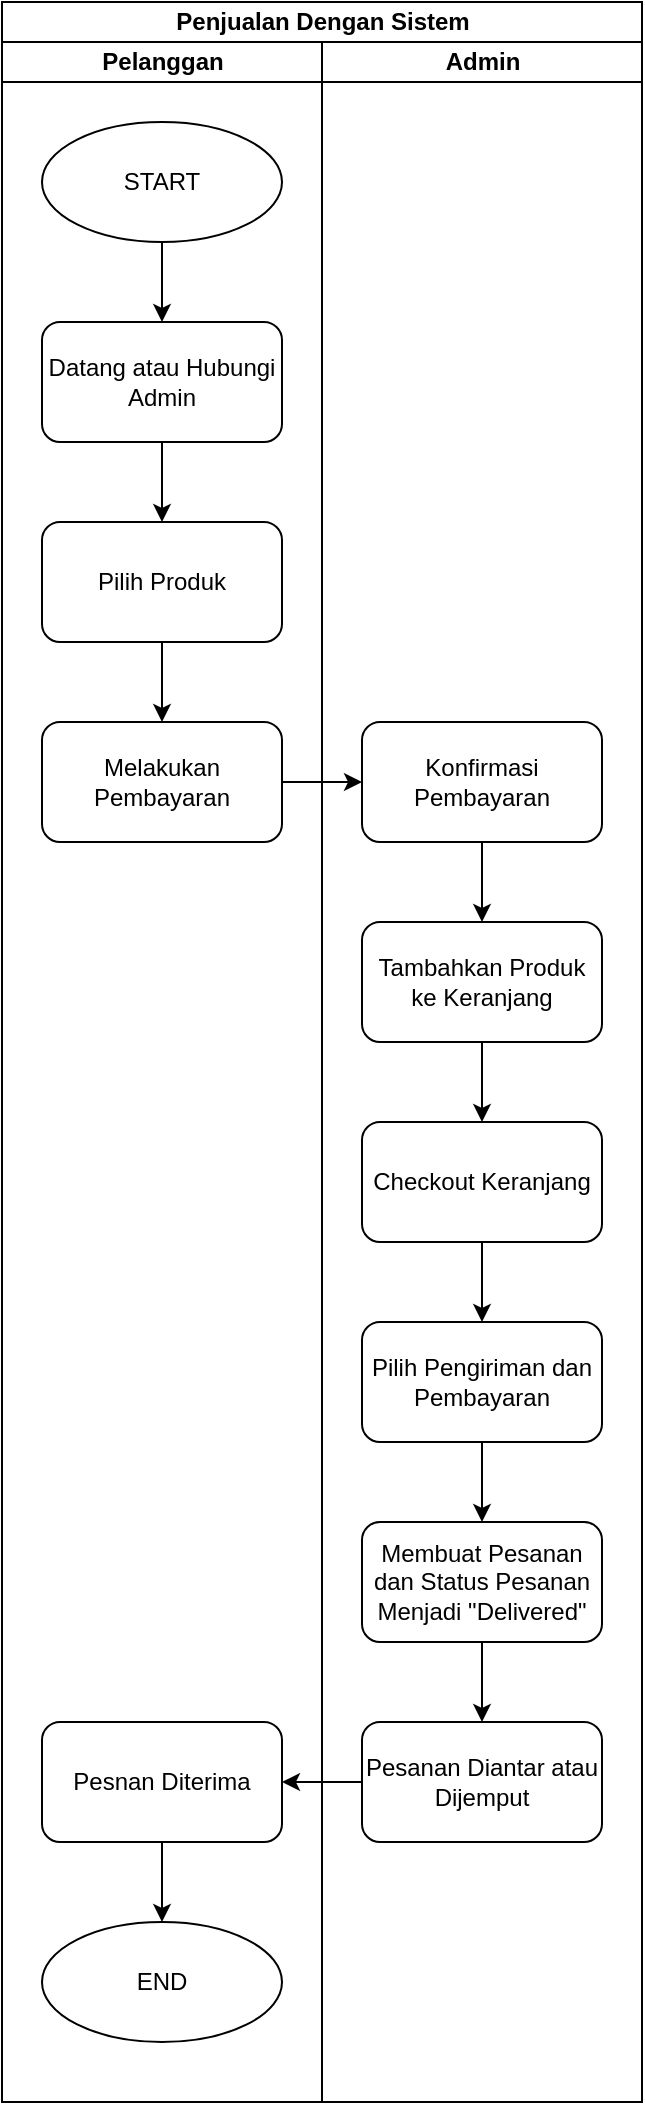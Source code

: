 <mxfile version="27.1.6">
  <diagram name="Page-1" id="dEgAFbbm4MSI8zrmwuXt">
    <mxGraphModel dx="976" dy="1713" grid="1" gridSize="10" guides="1" tooltips="1" connect="1" arrows="1" fold="1" page="1" pageScale="1" pageWidth="827" pageHeight="1169" math="0" shadow="0">
      <root>
        <mxCell id="0" />
        <mxCell id="1" parent="0" />
        <mxCell id="hZe7DRyJ5SFJ-O_IEpeI-1" value="Penjualan Dengan Sistem" style="swimlane;childLayout=stackLayout;resizeParent=1;resizeParentMax=0;startSize=20;html=1;" parent="1" vertex="1">
          <mxGeometry x="220" y="-400" width="320" height="1050" as="geometry" />
        </mxCell>
        <mxCell id="hZe7DRyJ5SFJ-O_IEpeI-2" value="Pelanggan" style="swimlane;startSize=20;html=1;" parent="hZe7DRyJ5SFJ-O_IEpeI-1" vertex="1">
          <mxGeometry y="20" width="160" height="1030" as="geometry" />
        </mxCell>
        <mxCell id="adfcFUYsd-1WnI35mxaD-2" value="" style="edgeStyle=orthogonalEdgeStyle;rounded=0;orthogonalLoop=1;jettySize=auto;html=1;" edge="1" parent="hZe7DRyJ5SFJ-O_IEpeI-2" source="hZe7DRyJ5SFJ-O_IEpeI-5" target="adfcFUYsd-1WnI35mxaD-1">
          <mxGeometry relative="1" as="geometry" />
        </mxCell>
        <mxCell id="hZe7DRyJ5SFJ-O_IEpeI-5" value="START" style="ellipse;whiteSpace=wrap;html=1;" parent="hZe7DRyJ5SFJ-O_IEpeI-2" vertex="1">
          <mxGeometry x="20" y="40" width="120" height="60" as="geometry" />
        </mxCell>
        <mxCell id="hZe7DRyJ5SFJ-O_IEpeI-9" style="edgeStyle=orthogonalEdgeStyle;rounded=0;orthogonalLoop=1;jettySize=auto;html=1;exitX=0.5;exitY=1;exitDx=0;exitDy=0;entryX=0.5;entryY=0;entryDx=0;entryDy=0;" parent="hZe7DRyJ5SFJ-O_IEpeI-2" target="hZe7DRyJ5SFJ-O_IEpeI-8" edge="1">
          <mxGeometry relative="1" as="geometry">
            <mxPoint x="80.0" y="200" as="sourcePoint" />
          </mxGeometry>
        </mxCell>
        <mxCell id="hZe7DRyJ5SFJ-O_IEpeI-14" style="edgeStyle=orthogonalEdgeStyle;rounded=0;orthogonalLoop=1;jettySize=auto;html=1;exitX=0.5;exitY=1;exitDx=0;exitDy=0;entryX=0.5;entryY=0;entryDx=0;entryDy=0;" parent="hZe7DRyJ5SFJ-O_IEpeI-2" target="hZe7DRyJ5SFJ-O_IEpeI-12" edge="1">
          <mxGeometry relative="1" as="geometry">
            <mxPoint x="80.0" y="300" as="sourcePoint" />
          </mxGeometry>
        </mxCell>
        <mxCell id="hZe7DRyJ5SFJ-O_IEpeI-15" style="edgeStyle=orthogonalEdgeStyle;rounded=0;orthogonalLoop=1;jettySize=auto;html=1;exitX=0.5;exitY=1;exitDx=0;exitDy=0;" parent="hZe7DRyJ5SFJ-O_IEpeI-2" target="hZe7DRyJ5SFJ-O_IEpeI-13" edge="1">
          <mxGeometry relative="1" as="geometry">
            <mxPoint x="80.0" y="420" as="sourcePoint" />
          </mxGeometry>
        </mxCell>
        <mxCell id="hZe7DRyJ5SFJ-O_IEpeI-18" value="T" style="edgeLabel;html=1;align=center;verticalAlign=middle;resizable=0;points=[];" parent="hZe7DRyJ5SFJ-O_IEpeI-15" vertex="1" connectable="0">
          <mxGeometry x="-0.288" y="1" relative="1" as="geometry">
            <mxPoint as="offset" />
          </mxGeometry>
        </mxCell>
        <mxCell id="hZe7DRyJ5SFJ-O_IEpeI-16" style="edgeStyle=orthogonalEdgeStyle;rounded=0;orthogonalLoop=1;jettySize=auto;html=1;exitX=1;exitY=0.5;exitDx=0;exitDy=0;entryX=1;entryY=0.5;entryDx=0;entryDy=0;" parent="hZe7DRyJ5SFJ-O_IEpeI-2" source="hZe7DRyJ5SFJ-O_IEpeI-12" edge="1">
          <mxGeometry relative="1" as="geometry">
            <Array as="points">
              <mxPoint x="150" y="380" />
              <mxPoint x="150" y="270" />
            </Array>
            <mxPoint x="140.0" y="270" as="targetPoint" />
          </mxGeometry>
        </mxCell>
        <mxCell id="hZe7DRyJ5SFJ-O_IEpeI-17" value="F" style="edgeLabel;html=1;align=center;verticalAlign=middle;resizable=0;points=[];" parent="hZe7DRyJ5SFJ-O_IEpeI-16" vertex="1" connectable="0">
          <mxGeometry x="-0.777" y="1" relative="1" as="geometry">
            <mxPoint as="offset" />
          </mxGeometry>
        </mxCell>
        <mxCell id="hZe7DRyJ5SFJ-O_IEpeI-20" style="edgeStyle=orthogonalEdgeStyle;rounded=0;orthogonalLoop=1;jettySize=auto;html=1;exitX=0.5;exitY=1;exitDx=0;exitDy=0;entryX=0.5;entryY=0;entryDx=0;entryDy=0;" parent="hZe7DRyJ5SFJ-O_IEpeI-2" target="hZe7DRyJ5SFJ-O_IEpeI-19" edge="1">
          <mxGeometry relative="1" as="geometry">
            <mxPoint x="80.0" y="524.5" as="sourcePoint" />
          </mxGeometry>
        </mxCell>
        <mxCell id="hZe7DRyJ5SFJ-O_IEpeI-22" style="edgeStyle=orthogonalEdgeStyle;rounded=0;orthogonalLoop=1;jettySize=auto;html=1;exitX=0.5;exitY=1;exitDx=0;exitDy=0;" parent="hZe7DRyJ5SFJ-O_IEpeI-2" target="hZe7DRyJ5SFJ-O_IEpeI-21" edge="1">
          <mxGeometry relative="1" as="geometry">
            <mxPoint x="80.0" y="630" as="sourcePoint" />
          </mxGeometry>
        </mxCell>
        <mxCell id="hZe7DRyJ5SFJ-O_IEpeI-24" style="edgeStyle=orthogonalEdgeStyle;rounded=0;orthogonalLoop=1;jettySize=auto;html=1;exitX=0.5;exitY=1;exitDx=0;exitDy=0;entryX=0.5;entryY=0;entryDx=0;entryDy=0;" parent="hZe7DRyJ5SFJ-O_IEpeI-2" target="hZe7DRyJ5SFJ-O_IEpeI-23" edge="1">
          <mxGeometry relative="1" as="geometry">
            <mxPoint x="80.0" y="730" as="sourcePoint" />
          </mxGeometry>
        </mxCell>
        <mxCell id="hZe7DRyJ5SFJ-O_IEpeI-26" style="edgeStyle=orthogonalEdgeStyle;rounded=0;orthogonalLoop=1;jettySize=auto;html=1;exitX=0.5;exitY=1;exitDx=0;exitDy=0;entryX=0.5;entryY=0;entryDx=0;entryDy=0;" parent="hZe7DRyJ5SFJ-O_IEpeI-2" target="hZe7DRyJ5SFJ-O_IEpeI-25" edge="1">
          <mxGeometry relative="1" as="geometry">
            <mxPoint x="80.0" y="830" as="sourcePoint" />
          </mxGeometry>
        </mxCell>
        <mxCell id="hZe7DRyJ5SFJ-O_IEpeI-28" style="edgeStyle=orthogonalEdgeStyle;rounded=0;orthogonalLoop=1;jettySize=auto;html=1;exitX=0.5;exitY=1;exitDx=0;exitDy=0;entryX=0.5;entryY=0;entryDx=0;entryDy=0;" parent="hZe7DRyJ5SFJ-O_IEpeI-2" target="hZe7DRyJ5SFJ-O_IEpeI-27" edge="1">
          <mxGeometry relative="1" as="geometry">
            <mxPoint x="80.0" y="930" as="sourcePoint" />
          </mxGeometry>
        </mxCell>
        <mxCell id="hZe7DRyJ5SFJ-O_IEpeI-30" style="edgeStyle=orthogonalEdgeStyle;rounded=0;orthogonalLoop=1;jettySize=auto;html=1;exitX=0.5;exitY=1;exitDx=0;exitDy=0;" parent="hZe7DRyJ5SFJ-O_IEpeI-2" target="hZe7DRyJ5SFJ-O_IEpeI-29" edge="1">
          <mxGeometry relative="1" as="geometry">
            <mxPoint x="80.0" y="1050" as="sourcePoint" />
          </mxGeometry>
        </mxCell>
        <mxCell id="hZe7DRyJ5SFJ-O_IEpeI-33" value="T" style="edgeLabel;html=1;align=center;verticalAlign=middle;resizable=0;points=[];" parent="hZe7DRyJ5SFJ-O_IEpeI-30" vertex="1" connectable="0">
          <mxGeometry x="-0.361" relative="1" as="geometry">
            <mxPoint as="offset" />
          </mxGeometry>
        </mxCell>
        <mxCell id="hZe7DRyJ5SFJ-O_IEpeI-31" style="edgeStyle=orthogonalEdgeStyle;rounded=0;orthogonalLoop=1;jettySize=auto;html=1;exitX=1;exitY=0.5;exitDx=0;exitDy=0;entryX=1;entryY=0.5;entryDx=0;entryDy=0;" parent="hZe7DRyJ5SFJ-O_IEpeI-2" source="hZe7DRyJ5SFJ-O_IEpeI-27" edge="1">
          <mxGeometry relative="1" as="geometry">
            <Array as="points">
              <mxPoint x="150" y="1010" />
              <mxPoint x="150" y="900" />
            </Array>
            <mxPoint x="140.0" y="900" as="targetPoint" />
          </mxGeometry>
        </mxCell>
        <mxCell id="hZe7DRyJ5SFJ-O_IEpeI-32" value="F" style="edgeLabel;html=1;align=center;verticalAlign=middle;resizable=0;points=[];" parent="hZe7DRyJ5SFJ-O_IEpeI-31" vertex="1" connectable="0">
          <mxGeometry x="-0.777" y="-1" relative="1" as="geometry">
            <mxPoint as="offset" />
          </mxGeometry>
        </mxCell>
        <mxCell id="hZe7DRyJ5SFJ-O_IEpeI-41" style="edgeStyle=orthogonalEdgeStyle;rounded=0;orthogonalLoop=1;jettySize=auto;html=1;exitX=0.5;exitY=1;exitDx=0;exitDy=0;entryX=0.5;entryY=0;entryDx=0;entryDy=0;" parent="hZe7DRyJ5SFJ-O_IEpeI-2" target="hZe7DRyJ5SFJ-O_IEpeI-40" edge="1">
          <mxGeometry relative="1" as="geometry">
            <mxPoint x="80.0" y="1250" as="sourcePoint" />
          </mxGeometry>
        </mxCell>
        <mxCell id="hZe7DRyJ5SFJ-O_IEpeI-43" style="edgeStyle=orthogonalEdgeStyle;rounded=0;orthogonalLoop=1;jettySize=auto;html=1;exitX=0.5;exitY=1;exitDx=0;exitDy=0;entryX=0.5;entryY=0;entryDx=0;entryDy=0;" parent="hZe7DRyJ5SFJ-O_IEpeI-2" target="hZe7DRyJ5SFJ-O_IEpeI-42" edge="1">
          <mxGeometry relative="1" as="geometry">
            <mxPoint x="80.0" y="1350" as="sourcePoint" />
          </mxGeometry>
        </mxCell>
        <mxCell id="hZe7DRyJ5SFJ-O_IEpeI-51" value="" style="edgeStyle=orthogonalEdgeStyle;rounded=0;orthogonalLoop=1;jettySize=auto;html=1;" parent="hZe7DRyJ5SFJ-O_IEpeI-2" target="hZe7DRyJ5SFJ-O_IEpeI-50" edge="1">
          <mxGeometry relative="1" as="geometry">
            <mxPoint x="80.0" y="1450" as="sourcePoint" />
          </mxGeometry>
        </mxCell>
        <mxCell id="hZe7DRyJ5SFJ-O_IEpeI-53" value="" style="edgeStyle=orthogonalEdgeStyle;rounded=0;orthogonalLoop=1;jettySize=auto;html=1;" parent="hZe7DRyJ5SFJ-O_IEpeI-2" target="hZe7DRyJ5SFJ-O_IEpeI-52" edge="1">
          <mxGeometry relative="1" as="geometry">
            <mxPoint x="80.0" y="1570" as="sourcePoint" />
          </mxGeometry>
        </mxCell>
        <mxCell id="hZe7DRyJ5SFJ-O_IEpeI-56" value="T" style="edgeLabel;html=1;align=center;verticalAlign=middle;resizable=0;points=[];" parent="hZe7DRyJ5SFJ-O_IEpeI-53" vertex="1" connectable="0">
          <mxGeometry x="-0.285" relative="1" as="geometry">
            <mxPoint as="offset" />
          </mxGeometry>
        </mxCell>
        <mxCell id="hZe7DRyJ5SFJ-O_IEpeI-54" style="edgeStyle=orthogonalEdgeStyle;rounded=0;orthogonalLoop=1;jettySize=auto;html=1;exitX=1;exitY=0.5;exitDx=0;exitDy=0;entryX=1;entryY=0.5;entryDx=0;entryDy=0;" parent="hZe7DRyJ5SFJ-O_IEpeI-2" source="hZe7DRyJ5SFJ-O_IEpeI-50" edge="1">
          <mxGeometry relative="1" as="geometry">
            <Array as="points">
              <mxPoint x="150" y="1530" />
              <mxPoint x="150" y="1420" />
            </Array>
            <mxPoint x="140.0" y="1420" as="targetPoint" />
          </mxGeometry>
        </mxCell>
        <mxCell id="hZe7DRyJ5SFJ-O_IEpeI-55" value="F" style="edgeLabel;html=1;align=center;verticalAlign=middle;resizable=0;points=[];" parent="hZe7DRyJ5SFJ-O_IEpeI-54" vertex="1" connectable="0">
          <mxGeometry x="-0.839" relative="1" as="geometry">
            <mxPoint as="offset" />
          </mxGeometry>
        </mxCell>
        <mxCell id="hZe7DRyJ5SFJ-O_IEpeI-58" value="" style="edgeStyle=orthogonalEdgeStyle;rounded=0;orthogonalLoop=1;jettySize=auto;html=1;" parent="hZe7DRyJ5SFJ-O_IEpeI-2" target="hZe7DRyJ5SFJ-O_IEpeI-57" edge="1">
          <mxGeometry relative="1" as="geometry">
            <mxPoint x="80.0" y="1670" as="sourcePoint" />
          </mxGeometry>
        </mxCell>
        <mxCell id="adfcFUYsd-1WnI35mxaD-4" value="" style="edgeStyle=orthogonalEdgeStyle;rounded=0;orthogonalLoop=1;jettySize=auto;html=1;" edge="1" parent="hZe7DRyJ5SFJ-O_IEpeI-2" source="adfcFUYsd-1WnI35mxaD-1" target="adfcFUYsd-1WnI35mxaD-3">
          <mxGeometry relative="1" as="geometry" />
        </mxCell>
        <mxCell id="adfcFUYsd-1WnI35mxaD-1" value="Datang atau Hubungi Admin" style="rounded=1;whiteSpace=wrap;html=1;" vertex="1" parent="hZe7DRyJ5SFJ-O_IEpeI-2">
          <mxGeometry x="20" y="140" width="120" height="60" as="geometry" />
        </mxCell>
        <mxCell id="adfcFUYsd-1WnI35mxaD-6" value="" style="edgeStyle=orthogonalEdgeStyle;rounded=0;orthogonalLoop=1;jettySize=auto;html=1;" edge="1" parent="hZe7DRyJ5SFJ-O_IEpeI-2" source="adfcFUYsd-1WnI35mxaD-3" target="adfcFUYsd-1WnI35mxaD-5">
          <mxGeometry relative="1" as="geometry" />
        </mxCell>
        <mxCell id="adfcFUYsd-1WnI35mxaD-3" value="Pilih Produk" style="rounded=1;whiteSpace=wrap;html=1;" vertex="1" parent="hZe7DRyJ5SFJ-O_IEpeI-2">
          <mxGeometry x="20" y="240" width="120" height="60" as="geometry" />
        </mxCell>
        <mxCell id="adfcFUYsd-1WnI35mxaD-5" value="Melakukan Pembayaran" style="rounded=1;whiteSpace=wrap;html=1;" vertex="1" parent="hZe7DRyJ5SFJ-O_IEpeI-2">
          <mxGeometry x="20" y="340" width="120" height="60" as="geometry" />
        </mxCell>
        <mxCell id="adfcFUYsd-1WnI35mxaD-23" value="" style="edgeStyle=orthogonalEdgeStyle;rounded=0;orthogonalLoop=1;jettySize=auto;html=1;" edge="1" parent="hZe7DRyJ5SFJ-O_IEpeI-2" source="adfcFUYsd-1WnI35mxaD-20" target="adfcFUYsd-1WnI35mxaD-22">
          <mxGeometry relative="1" as="geometry" />
        </mxCell>
        <mxCell id="adfcFUYsd-1WnI35mxaD-20" value="Pesnan Diterima" style="rounded=1;whiteSpace=wrap;html=1;" vertex="1" parent="hZe7DRyJ5SFJ-O_IEpeI-2">
          <mxGeometry x="20" y="840" width="120" height="60" as="geometry" />
        </mxCell>
        <mxCell id="adfcFUYsd-1WnI35mxaD-22" value="END" style="ellipse;whiteSpace=wrap;html=1;" vertex="1" parent="hZe7DRyJ5SFJ-O_IEpeI-2">
          <mxGeometry x="20" y="940" width="120" height="60" as="geometry" />
        </mxCell>
        <mxCell id="hZe7DRyJ5SFJ-O_IEpeI-3" value="Admin" style="swimlane;startSize=20;html=1;" parent="hZe7DRyJ5SFJ-O_IEpeI-1" vertex="1">
          <mxGeometry x="160" y="20" width="160" height="1030" as="geometry" />
        </mxCell>
        <mxCell id="hZe7DRyJ5SFJ-O_IEpeI-37" style="edgeStyle=orthogonalEdgeStyle;rounded=0;orthogonalLoop=1;jettySize=auto;html=1;exitX=0.5;exitY=1;exitDx=0;exitDy=0;entryX=0.5;entryY=0;entryDx=0;entryDy=0;" parent="hZe7DRyJ5SFJ-O_IEpeI-3" target="hZe7DRyJ5SFJ-O_IEpeI-36" edge="1">
          <mxGeometry relative="1" as="geometry">
            <mxPoint x="80.0" y="1150" as="sourcePoint" />
          </mxGeometry>
        </mxCell>
        <mxCell id="hZe7DRyJ5SFJ-O_IEpeI-45" value="" style="edgeStyle=orthogonalEdgeStyle;rounded=0;orthogonalLoop=1;jettySize=auto;html=1;" parent="hZe7DRyJ5SFJ-O_IEpeI-3" target="hZe7DRyJ5SFJ-O_IEpeI-44" edge="1">
          <mxGeometry relative="1" as="geometry">
            <mxPoint x="80.0" y="1250" as="sourcePoint" />
          </mxGeometry>
        </mxCell>
        <mxCell id="hZe7DRyJ5SFJ-O_IEpeI-47" style="edgeStyle=orthogonalEdgeStyle;rounded=0;orthogonalLoop=1;jettySize=auto;html=1;exitX=0.5;exitY=1;exitDx=0;exitDy=0;entryX=0.5;entryY=0;entryDx=0;entryDy=0;" parent="hZe7DRyJ5SFJ-O_IEpeI-3" target="hZe7DRyJ5SFJ-O_IEpeI-46" edge="1">
          <mxGeometry relative="1" as="geometry">
            <mxPoint x="80.0" y="1350" as="sourcePoint" />
          </mxGeometry>
        </mxCell>
        <mxCell id="hZe7DRyJ5SFJ-O_IEpeI-49" value="" style="edgeStyle=orthogonalEdgeStyle;rounded=0;orthogonalLoop=1;jettySize=auto;html=1;" parent="hZe7DRyJ5SFJ-O_IEpeI-3" target="hZe7DRyJ5SFJ-O_IEpeI-48" edge="1">
          <mxGeometry relative="1" as="geometry">
            <mxPoint x="80.0" y="1450" as="sourcePoint" />
          </mxGeometry>
        </mxCell>
        <mxCell id="hZe7DRyJ5SFJ-O_IEpeI-63" style="edgeStyle=orthogonalEdgeStyle;rounded=0;orthogonalLoop=1;jettySize=auto;html=1;exitX=0.5;exitY=1;exitDx=0;exitDy=0;entryX=0.5;entryY=0;entryDx=0;entryDy=0;" parent="hZe7DRyJ5SFJ-O_IEpeI-3" target="hZe7DRyJ5SFJ-O_IEpeI-62" edge="1">
          <mxGeometry relative="1" as="geometry">
            <mxPoint x="80.0" y="1550" as="sourcePoint" />
          </mxGeometry>
        </mxCell>
        <mxCell id="hZe7DRyJ5SFJ-O_IEpeI-65" value="" style="edgeStyle=orthogonalEdgeStyle;rounded=0;orthogonalLoop=1;jettySize=auto;html=1;" parent="hZe7DRyJ5SFJ-O_IEpeI-3" target="hZe7DRyJ5SFJ-O_IEpeI-64" edge="1">
          <mxGeometry relative="1" as="geometry">
            <mxPoint x="80.0" y="1770" as="sourcePoint" />
          </mxGeometry>
        </mxCell>
        <mxCell id="adfcFUYsd-1WnI35mxaD-10" value="" style="edgeStyle=orthogonalEdgeStyle;rounded=0;orthogonalLoop=1;jettySize=auto;html=1;" edge="1" parent="hZe7DRyJ5SFJ-O_IEpeI-3" source="adfcFUYsd-1WnI35mxaD-7" target="adfcFUYsd-1WnI35mxaD-9">
          <mxGeometry relative="1" as="geometry" />
        </mxCell>
        <mxCell id="adfcFUYsd-1WnI35mxaD-7" value="Konfirmasi Pembayaran" style="rounded=1;whiteSpace=wrap;html=1;" vertex="1" parent="hZe7DRyJ5SFJ-O_IEpeI-3">
          <mxGeometry x="20" y="340" width="120" height="60" as="geometry" />
        </mxCell>
        <mxCell id="adfcFUYsd-1WnI35mxaD-14" value="" style="edgeStyle=orthogonalEdgeStyle;rounded=0;orthogonalLoop=1;jettySize=auto;html=1;" edge="1" parent="hZe7DRyJ5SFJ-O_IEpeI-3" source="adfcFUYsd-1WnI35mxaD-9" target="adfcFUYsd-1WnI35mxaD-12">
          <mxGeometry relative="1" as="geometry" />
        </mxCell>
        <mxCell id="adfcFUYsd-1WnI35mxaD-9" value="Tambahkan Produk ke Keranjang" style="rounded=1;whiteSpace=wrap;html=1;" vertex="1" parent="hZe7DRyJ5SFJ-O_IEpeI-3">
          <mxGeometry x="20" y="440" width="120" height="60" as="geometry" />
        </mxCell>
        <mxCell id="adfcFUYsd-1WnI35mxaD-15" value="" style="edgeStyle=orthogonalEdgeStyle;rounded=0;orthogonalLoop=1;jettySize=auto;html=1;" edge="1" parent="hZe7DRyJ5SFJ-O_IEpeI-3" source="adfcFUYsd-1WnI35mxaD-12" target="adfcFUYsd-1WnI35mxaD-13">
          <mxGeometry relative="1" as="geometry" />
        </mxCell>
        <mxCell id="adfcFUYsd-1WnI35mxaD-12" value="Checkout Keranjang" style="rounded=1;whiteSpace=wrap;html=1;" vertex="1" parent="hZe7DRyJ5SFJ-O_IEpeI-3">
          <mxGeometry x="20" y="540" width="120" height="60" as="geometry" />
        </mxCell>
        <mxCell id="adfcFUYsd-1WnI35mxaD-17" value="" style="edgeStyle=orthogonalEdgeStyle;rounded=0;orthogonalLoop=1;jettySize=auto;html=1;" edge="1" parent="hZe7DRyJ5SFJ-O_IEpeI-3" source="adfcFUYsd-1WnI35mxaD-13" target="adfcFUYsd-1WnI35mxaD-16">
          <mxGeometry relative="1" as="geometry" />
        </mxCell>
        <mxCell id="adfcFUYsd-1WnI35mxaD-13" value="Pilih Pengiriman dan Pembayaran" style="rounded=1;whiteSpace=wrap;html=1;" vertex="1" parent="hZe7DRyJ5SFJ-O_IEpeI-3">
          <mxGeometry x="20" y="640" width="120" height="60" as="geometry" />
        </mxCell>
        <mxCell id="adfcFUYsd-1WnI35mxaD-19" value="" style="edgeStyle=orthogonalEdgeStyle;rounded=0;orthogonalLoop=1;jettySize=auto;html=1;" edge="1" parent="hZe7DRyJ5SFJ-O_IEpeI-3" source="adfcFUYsd-1WnI35mxaD-16" target="adfcFUYsd-1WnI35mxaD-18">
          <mxGeometry relative="1" as="geometry" />
        </mxCell>
        <mxCell id="adfcFUYsd-1WnI35mxaD-16" value="Membuat Pesanan dan Status Pesanan Menjadi &quot;Delivered&quot;" style="rounded=1;whiteSpace=wrap;html=1;" vertex="1" parent="hZe7DRyJ5SFJ-O_IEpeI-3">
          <mxGeometry x="20" y="740" width="120" height="60" as="geometry" />
        </mxCell>
        <mxCell id="adfcFUYsd-1WnI35mxaD-18" value="Pesanan Diantar atau Dijemput" style="rounded=1;whiteSpace=wrap;html=1;" vertex="1" parent="hZe7DRyJ5SFJ-O_IEpeI-3">
          <mxGeometry x="20" y="840" width="120" height="60" as="geometry" />
        </mxCell>
        <mxCell id="hZe7DRyJ5SFJ-O_IEpeI-35" style="edgeStyle=orthogonalEdgeStyle;rounded=0;orthogonalLoop=1;jettySize=auto;html=1;exitX=1;exitY=0.5;exitDx=0;exitDy=0;entryX=0;entryY=0.5;entryDx=0;entryDy=0;" parent="hZe7DRyJ5SFJ-O_IEpeI-1" target="hZe7DRyJ5SFJ-O_IEpeI-34" edge="1">
          <mxGeometry relative="1" as="geometry">
            <mxPoint x="140.0" y="1140" as="sourcePoint" />
          </mxGeometry>
        </mxCell>
        <mxCell id="hZe7DRyJ5SFJ-O_IEpeI-39" style="edgeStyle=orthogonalEdgeStyle;rounded=0;orthogonalLoop=1;jettySize=auto;html=1;exitX=0;exitY=0.5;exitDx=0;exitDy=0;entryX=1;entryY=0.5;entryDx=0;entryDy=0;" parent="hZe7DRyJ5SFJ-O_IEpeI-1" source="hZe7DRyJ5SFJ-O_IEpeI-36" edge="1">
          <mxGeometry relative="1" as="geometry">
            <mxPoint x="140.0" y="1240" as="targetPoint" />
          </mxGeometry>
        </mxCell>
        <mxCell id="hZe7DRyJ5SFJ-O_IEpeI-60" style="edgeStyle=orthogonalEdgeStyle;rounded=0;orthogonalLoop=1;jettySize=auto;html=1;exitX=1;exitY=0.5;exitDx=0;exitDy=0;entryX=0;entryY=0.5;entryDx=0;entryDy=0;" parent="hZe7DRyJ5SFJ-O_IEpeI-1" target="hZe7DRyJ5SFJ-O_IEpeI-59" edge="1">
          <mxGeometry relative="1" as="geometry">
            <mxPoint x="140.0" y="1760" as="sourcePoint" />
          </mxGeometry>
        </mxCell>
        <mxCell id="adfcFUYsd-1WnI35mxaD-8" value="" style="edgeStyle=orthogonalEdgeStyle;rounded=0;orthogonalLoop=1;jettySize=auto;html=1;" edge="1" parent="hZe7DRyJ5SFJ-O_IEpeI-1" source="adfcFUYsd-1WnI35mxaD-5" target="adfcFUYsd-1WnI35mxaD-7">
          <mxGeometry relative="1" as="geometry" />
        </mxCell>
        <mxCell id="adfcFUYsd-1WnI35mxaD-21" value="" style="edgeStyle=orthogonalEdgeStyle;rounded=0;orthogonalLoop=1;jettySize=auto;html=1;" edge="1" parent="hZe7DRyJ5SFJ-O_IEpeI-1" source="adfcFUYsd-1WnI35mxaD-18" target="adfcFUYsd-1WnI35mxaD-20">
          <mxGeometry relative="1" as="geometry" />
        </mxCell>
      </root>
    </mxGraphModel>
  </diagram>
</mxfile>
